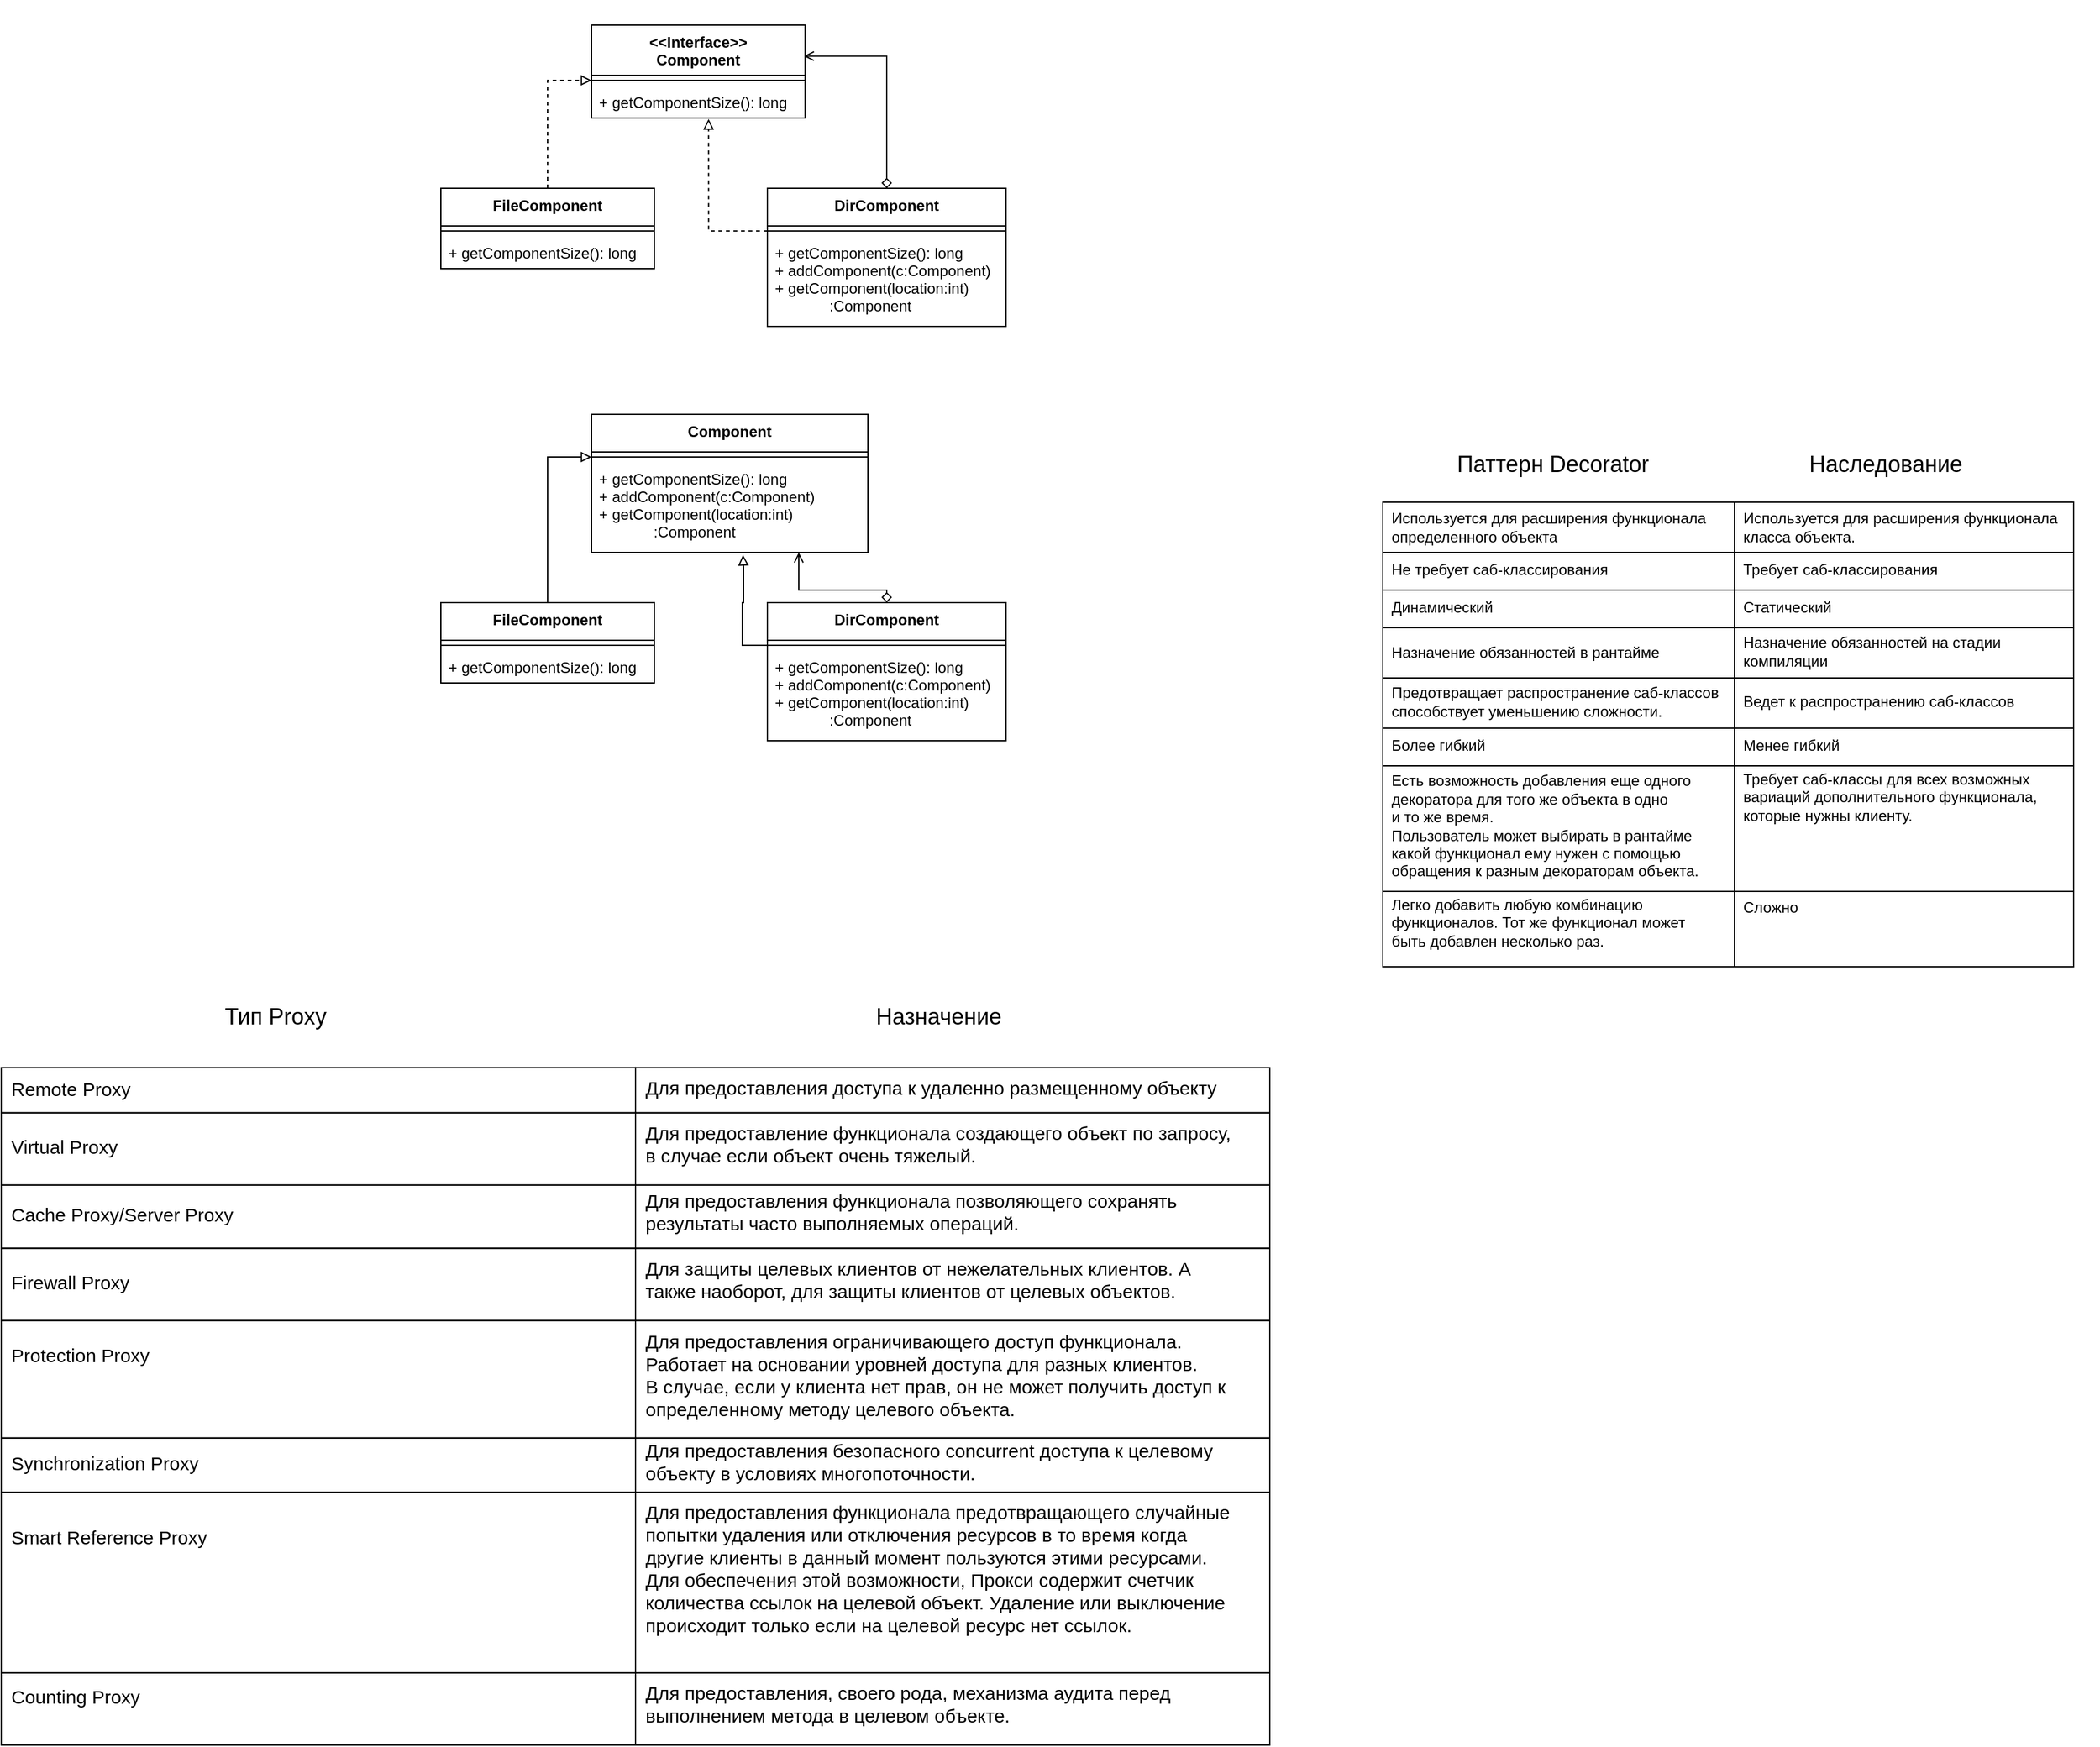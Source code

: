 <mxfile version="13.11.0" type="github">
  <diagram id="6sXWkbplTSW0TdqBarLm" name="Page-1">
    <mxGraphModel dx="2294" dy="814" grid="1" gridSize="10" guides="1" tooltips="1" connect="1" arrows="1" fold="1" page="1" pageScale="1" pageWidth="827" pageHeight="1169" math="0" shadow="0">
      <root>
        <mxCell id="0" />
        <mxCell id="1" parent="0" />
        <mxCell id="5iN4Q8ihnHbR1NjWREBR-65" value="" style="rounded=0;whiteSpace=wrap;html=1;strokeColor=none;" parent="1" vertex="1">
          <mxGeometry x="890" y="415" width="600" height="455" as="geometry" />
        </mxCell>
        <mxCell id="5iN4Q8ihnHbR1NjWREBR-55" value="" style="rounded=0;whiteSpace=wrap;html=1;fillColor=none;" parent="1" vertex="1">
          <mxGeometry x="1200" y="470" width="270" height="40" as="geometry" />
        </mxCell>
        <mxCell id="5iN4Q8ihnHbR1NjWREBR-43" value="" style="rounded=0;whiteSpace=wrap;html=1;fillColor=none;" parent="1" vertex="1">
          <mxGeometry x="920" y="570" width="280" height="40" as="geometry" />
        </mxCell>
        <mxCell id="5iN4Q8ihnHbR1NjWREBR-37" value="" style="rounded=0;whiteSpace=wrap;html=1;fillColor=none;" parent="1" vertex="1">
          <mxGeometry x="920" y="540" width="280" height="30" as="geometry" />
        </mxCell>
        <mxCell id="5iN4Q8ihnHbR1NjWREBR-36" value="" style="rounded=0;whiteSpace=wrap;html=1;fillColor=none;" parent="1" vertex="1">
          <mxGeometry x="920" y="510" width="280" height="30" as="geometry" />
        </mxCell>
        <mxCell id="5iN4Q8ihnHbR1NjWREBR-16" value="" style="rounded=0;whiteSpace=wrap;html=1;strokeColor=none;" parent="1" vertex="1">
          <mxGeometry x="140" y="70" width="500" height="282" as="geometry" />
        </mxCell>
        <mxCell id="5iN4Q8ihnHbR1NjWREBR-15" style="edgeStyle=orthogonalEdgeStyle;rounded=0;orthogonalLoop=1;jettySize=auto;html=1;dashed=1;startArrow=none;startFill=0;endArrow=block;endFill=0;" parent="1" source="5iN4Q8ihnHbR1NjWREBR-10" target="5iN4Q8ihnHbR1NjWREBR-5" edge="1">
          <mxGeometry relative="1" as="geometry" />
        </mxCell>
        <mxCell id="5iN4Q8ihnHbR1NjWREBR-13" style="edgeStyle=orthogonalEdgeStyle;rounded=0;orthogonalLoop=1;jettySize=auto;html=1;entryX=0.994;entryY=0.334;entryDx=0;entryDy=0;entryPerimeter=0;startArrow=diamond;startFill=0;endArrow=open;endFill=0;" parent="1" source="5iN4Q8ihnHbR1NjWREBR-7" target="5iN4Q8ihnHbR1NjWREBR-3" edge="1">
          <mxGeometry relative="1" as="geometry" />
        </mxCell>
        <mxCell id="5iN4Q8ihnHbR1NjWREBR-14" style="edgeStyle=orthogonalEdgeStyle;rounded=0;orthogonalLoop=1;jettySize=auto;html=1;entryX=0.548;entryY=1.027;entryDx=0;entryDy=0;entryPerimeter=0;startArrow=none;startFill=0;endArrow=block;endFill=0;dashed=1;" parent="1" source="5iN4Q8ihnHbR1NjWREBR-8" target="5iN4Q8ihnHbR1NjWREBR-6" edge="1">
          <mxGeometry relative="1" as="geometry" />
        </mxCell>
        <mxCell id="5iN4Q8ihnHbR1NjWREBR-3" value="&lt;&lt;Interface&gt;&gt;&#xa;Component&#xa;" style="swimlane;fontStyle=1;align=center;verticalAlign=top;childLayout=stackLayout;horizontal=1;startSize=40;horizontalStack=0;resizeParent=1;resizeParentMax=0;resizeLast=0;collapsible=1;marginBottom=0;" parent="1" vertex="1">
          <mxGeometry x="290" y="90" width="170" height="74" as="geometry" />
        </mxCell>
        <mxCell id="5iN4Q8ihnHbR1NjWREBR-5" value="" style="line;strokeWidth=1;fillColor=none;align=left;verticalAlign=middle;spacingTop=-1;spacingLeft=3;spacingRight=3;rotatable=0;labelPosition=right;points=[];portConstraint=eastwest;" parent="5iN4Q8ihnHbR1NjWREBR-3" vertex="1">
          <mxGeometry y="40" width="170" height="8" as="geometry" />
        </mxCell>
        <mxCell id="5iN4Q8ihnHbR1NjWREBR-6" value="+ getComponentSize(): long" style="text;strokeColor=none;fillColor=none;align=left;verticalAlign=top;spacingLeft=4;spacingRight=4;overflow=hidden;rotatable=0;points=[[0,0.5],[1,0.5]];portConstraint=eastwest;" parent="5iN4Q8ihnHbR1NjWREBR-3" vertex="1">
          <mxGeometry y="48" width="170" height="26" as="geometry" />
        </mxCell>
        <mxCell id="5iN4Q8ihnHbR1NjWREBR-10" value="FileComponent" style="swimlane;fontStyle=1;align=center;verticalAlign=top;childLayout=stackLayout;horizontal=1;startSize=30;horizontalStack=0;resizeParent=1;resizeParentMax=0;resizeLast=0;collapsible=1;marginBottom=0;" parent="1" vertex="1">
          <mxGeometry x="170" y="220" width="170" height="64" as="geometry" />
        </mxCell>
        <mxCell id="5iN4Q8ihnHbR1NjWREBR-11" value="" style="line;strokeWidth=1;fillColor=none;align=left;verticalAlign=middle;spacingTop=-1;spacingLeft=3;spacingRight=3;rotatable=0;labelPosition=right;points=[];portConstraint=eastwest;" parent="5iN4Q8ihnHbR1NjWREBR-10" vertex="1">
          <mxGeometry y="30" width="170" height="8" as="geometry" />
        </mxCell>
        <mxCell id="5iN4Q8ihnHbR1NjWREBR-12" value="+ getComponentSize(): long" style="text;strokeColor=none;fillColor=none;align=left;verticalAlign=top;spacingLeft=4;spacingRight=4;overflow=hidden;rotatable=0;points=[[0,0.5],[1,0.5]];portConstraint=eastwest;" parent="5iN4Q8ihnHbR1NjWREBR-10" vertex="1">
          <mxGeometry y="38" width="170" height="26" as="geometry" />
        </mxCell>
        <mxCell id="5iN4Q8ihnHbR1NjWREBR-7" value="DirComponent" style="swimlane;fontStyle=1;align=center;verticalAlign=top;childLayout=stackLayout;horizontal=1;startSize=30;horizontalStack=0;resizeParent=1;resizeParentMax=0;resizeLast=0;collapsible=1;marginBottom=0;" parent="1" vertex="1">
          <mxGeometry x="430" y="220" width="190" height="110" as="geometry" />
        </mxCell>
        <mxCell id="5iN4Q8ihnHbR1NjWREBR-8" value="" style="line;strokeWidth=1;fillColor=none;align=left;verticalAlign=middle;spacingTop=-1;spacingLeft=3;spacingRight=3;rotatable=0;labelPosition=right;points=[];portConstraint=eastwest;" parent="5iN4Q8ihnHbR1NjWREBR-7" vertex="1">
          <mxGeometry y="30" width="190" height="8" as="geometry" />
        </mxCell>
        <mxCell id="5iN4Q8ihnHbR1NjWREBR-9" value="+ getComponentSize(): long&#xa;+ addComponent(c:Component)&#xa;+ getComponent(location:int)&#xa;             :Component&#xa;&#xa;&#xa;" style="text;strokeColor=none;fillColor=none;align=left;verticalAlign=top;spacingLeft=4;spacingRight=4;overflow=hidden;rotatable=0;points=[[0,0.5],[1,0.5]];portConstraint=eastwest;" parent="5iN4Q8ihnHbR1NjWREBR-7" vertex="1">
          <mxGeometry y="38" width="190" height="72" as="geometry" />
        </mxCell>
        <mxCell id="5iN4Q8ihnHbR1NjWREBR-17" value="" style="rounded=0;whiteSpace=wrap;html=1;strokeColor=none;" parent="1" vertex="1">
          <mxGeometry x="140" y="380" width="500" height="282" as="geometry" />
        </mxCell>
        <mxCell id="5iN4Q8ihnHbR1NjWREBR-21" style="edgeStyle=orthogonalEdgeStyle;rounded=0;orthogonalLoop=1;jettySize=auto;html=1;startArrow=none;startFill=0;endArrow=block;endFill=0;" parent="1" source="5iN4Q8ihnHbR1NjWREBR-22" target="5iN4Q8ihnHbR1NjWREBR-19" edge="1">
          <mxGeometry relative="1" as="geometry" />
        </mxCell>
        <mxCell id="5iN4Q8ihnHbR1NjWREBR-25" style="edgeStyle=orthogonalEdgeStyle;rounded=0;orthogonalLoop=1;jettySize=auto;html=1;entryX=0.75;entryY=1;entryDx=0;entryDy=0;startArrow=diamond;startFill=0;endArrow=open;endFill=0;" parent="1" source="5iN4Q8ihnHbR1NjWREBR-26" target="5iN4Q8ihnHbR1NjWREBR-18" edge="1">
          <mxGeometry relative="1" as="geometry">
            <Array as="points">
              <mxPoint x="525" y="540" />
              <mxPoint x="455" y="540" />
            </Array>
          </mxGeometry>
        </mxCell>
        <mxCell id="5iN4Q8ihnHbR1NjWREBR-29" style="edgeStyle=orthogonalEdgeStyle;rounded=0;orthogonalLoop=1;jettySize=auto;html=1;entryX=0.548;entryY=1.027;entryDx=0;entryDy=0;entryPerimeter=0;startArrow=none;startFill=0;endArrow=block;endFill=0;" parent="1" source="5iN4Q8ihnHbR1NjWREBR-27" target="5iN4Q8ihnHbR1NjWREBR-20" edge="1">
          <mxGeometry relative="1" as="geometry">
            <Array as="points">
              <mxPoint x="410" y="584" />
              <mxPoint x="410" y="550" />
              <mxPoint x="411" y="550" />
              <mxPoint x="411" y="522" />
            </Array>
          </mxGeometry>
        </mxCell>
        <mxCell id="5iN4Q8ihnHbR1NjWREBR-18" value="Component&#xa;" style="swimlane;fontStyle=1;align=center;verticalAlign=top;childLayout=stackLayout;horizontal=1;startSize=30;horizontalStack=0;resizeParent=1;resizeParentMax=0;resizeLast=0;collapsible=1;marginBottom=0;" parent="1" vertex="1">
          <mxGeometry x="290" y="400" width="220" height="110" as="geometry" />
        </mxCell>
        <mxCell id="5iN4Q8ihnHbR1NjWREBR-19" value="" style="line;strokeWidth=1;fillColor=none;align=left;verticalAlign=middle;spacingTop=-1;spacingLeft=3;spacingRight=3;rotatable=0;labelPosition=right;points=[];portConstraint=eastwest;" parent="5iN4Q8ihnHbR1NjWREBR-18" vertex="1">
          <mxGeometry y="30" width="220" height="8" as="geometry" />
        </mxCell>
        <mxCell id="5iN4Q8ihnHbR1NjWREBR-20" value="+ getComponentSize(): long&#xa;+ addComponent(c:Component)&#xa;+ getComponent(location:int)&#xa;             :Component&#xa;&#xa;&#xa;&#xa;&#xa;" style="text;strokeColor=none;fillColor=none;align=left;verticalAlign=top;spacingLeft=4;spacingRight=4;overflow=hidden;rotatable=0;points=[[0,0.5],[1,0.5]];portConstraint=eastwest;" parent="5iN4Q8ihnHbR1NjWREBR-18" vertex="1">
          <mxGeometry y="38" width="220" height="72" as="geometry" />
        </mxCell>
        <mxCell id="5iN4Q8ihnHbR1NjWREBR-22" value="FileComponent" style="swimlane;fontStyle=1;align=center;verticalAlign=top;childLayout=stackLayout;horizontal=1;startSize=30;horizontalStack=0;resizeParent=1;resizeParentMax=0;resizeLast=0;collapsible=1;marginBottom=0;" parent="1" vertex="1">
          <mxGeometry x="170" y="550" width="170" height="64" as="geometry" />
        </mxCell>
        <mxCell id="5iN4Q8ihnHbR1NjWREBR-23" value="" style="line;strokeWidth=1;fillColor=none;align=left;verticalAlign=middle;spacingTop=-1;spacingLeft=3;spacingRight=3;rotatable=0;labelPosition=right;points=[];portConstraint=eastwest;" parent="5iN4Q8ihnHbR1NjWREBR-22" vertex="1">
          <mxGeometry y="30" width="170" height="8" as="geometry" />
        </mxCell>
        <mxCell id="5iN4Q8ihnHbR1NjWREBR-24" value="+ getComponentSize(): long" style="text;strokeColor=none;fillColor=none;align=left;verticalAlign=top;spacingLeft=4;spacingRight=4;overflow=hidden;rotatable=0;points=[[0,0.5],[1,0.5]];portConstraint=eastwest;" parent="5iN4Q8ihnHbR1NjWREBR-22" vertex="1">
          <mxGeometry y="38" width="170" height="26" as="geometry" />
        </mxCell>
        <mxCell id="5iN4Q8ihnHbR1NjWREBR-26" value="DirComponent" style="swimlane;fontStyle=1;align=center;verticalAlign=top;childLayout=stackLayout;horizontal=1;startSize=30;horizontalStack=0;resizeParent=1;resizeParentMax=0;resizeLast=0;collapsible=1;marginBottom=0;" parent="1" vertex="1">
          <mxGeometry x="430" y="550" width="190" height="110" as="geometry" />
        </mxCell>
        <mxCell id="5iN4Q8ihnHbR1NjWREBR-27" value="" style="line;strokeWidth=1;fillColor=none;align=left;verticalAlign=middle;spacingTop=-1;spacingLeft=3;spacingRight=3;rotatable=0;labelPosition=right;points=[];portConstraint=eastwest;" parent="5iN4Q8ihnHbR1NjWREBR-26" vertex="1">
          <mxGeometry y="30" width="190" height="8" as="geometry" />
        </mxCell>
        <mxCell id="5iN4Q8ihnHbR1NjWREBR-28" value="+ getComponentSize(): long&#xa;+ addComponent(c:Component)&#xa;+ getComponent(location:int)&#xa;             :Component&#xa;&#xa;&#xa;" style="text;strokeColor=none;fillColor=none;align=left;verticalAlign=top;spacingLeft=4;spacingRight=4;overflow=hidden;rotatable=0;points=[[0,0.5],[1,0.5]];portConstraint=eastwest;" parent="5iN4Q8ihnHbR1NjWREBR-26" vertex="1">
          <mxGeometry y="38" width="190" height="72" as="geometry" />
        </mxCell>
        <mxCell id="5iN4Q8ihnHbR1NjWREBR-31" value="&lt;font style=&quot;font-size: 18px&quot;&gt;Паттерн Decorator&lt;/font&gt;" style="text;html=1;align=center;verticalAlign=middle;resizable=0;points=[];autosize=1;" parent="1" vertex="1">
          <mxGeometry x="970" y="430" width="170" height="20" as="geometry" />
        </mxCell>
        <mxCell id="5iN4Q8ihnHbR1NjWREBR-32" value="&lt;div align=&quot;left&quot;&gt;Используется для расширения функционала &lt;br&gt;&lt;/div&gt;&lt;div align=&quot;left&quot;&gt;определенного объекта&lt;br&gt;&lt;/div&gt;" style="text;html=1;align=left;verticalAlign=middle;resizable=0;points=[];autosize=1;" parent="1" vertex="1">
          <mxGeometry x="925" y="475" width="260" height="30" as="geometry" />
        </mxCell>
        <mxCell id="5iN4Q8ihnHbR1NjWREBR-33" value="Не требует саб-классирования" style="text;html=1;align=left;verticalAlign=middle;resizable=0;points=[];autosize=1;" parent="1" vertex="1">
          <mxGeometry x="925" y="514" width="190" height="20" as="geometry" />
        </mxCell>
        <mxCell id="5iN4Q8ihnHbR1NjWREBR-34" value="Динамический" style="text;html=1;align=left;verticalAlign=middle;resizable=0;points=[];autosize=1;" parent="1" vertex="1">
          <mxGeometry x="925" y="544" width="90" height="20" as="geometry" />
        </mxCell>
        <mxCell id="5iN4Q8ihnHbR1NjWREBR-35" value="" style="rounded=0;whiteSpace=wrap;html=1;fillColor=none;" parent="1" vertex="1">
          <mxGeometry x="920" y="470" width="280" height="40" as="geometry" />
        </mxCell>
        <mxCell id="5iN4Q8ihnHbR1NjWREBR-38" value="" style="rounded=0;whiteSpace=wrap;html=1;fillColor=none;" parent="1" vertex="1">
          <mxGeometry x="920" y="650" width="280" height="30" as="geometry" />
        </mxCell>
        <mxCell id="5iN4Q8ihnHbR1NjWREBR-39" value="" style="rounded=0;whiteSpace=wrap;html=1;fillColor=none;" parent="1" vertex="1">
          <mxGeometry x="920" y="610" width="280" height="40" as="geometry" />
        </mxCell>
        <mxCell id="5iN4Q8ihnHbR1NjWREBR-40" value="Назначение обязанностей в рантайме" style="text;html=1;align=left;verticalAlign=middle;resizable=0;points=[];autosize=1;" parent="1" vertex="1">
          <mxGeometry x="925" y="580" width="220" height="20" as="geometry" />
        </mxCell>
        <mxCell id="5iN4Q8ihnHbR1NjWREBR-41" value="&lt;div&gt;Предотвращает распространение саб-классов&lt;/div&gt;&lt;div&gt;способствует уменьшению сложности. &lt;br&gt;&lt;/div&gt;" style="text;html=1;align=left;verticalAlign=middle;resizable=0;points=[];autosize=1;" parent="1" vertex="1">
          <mxGeometry x="925" y="614" width="270" height="30" as="geometry" />
        </mxCell>
        <mxCell id="5iN4Q8ihnHbR1NjWREBR-42" value="Более гибкий" style="text;html=1;align=left;verticalAlign=middle;resizable=0;points=[];autosize=1;" parent="1" vertex="1">
          <mxGeometry x="925" y="654" width="90" height="20" as="geometry" />
        </mxCell>
        <mxCell id="5iN4Q8ihnHbR1NjWREBR-44" value="" style="rounded=0;whiteSpace=wrap;html=1;fillColor=none;" parent="1" vertex="1">
          <mxGeometry x="920" y="680" width="280" height="100" as="geometry" />
        </mxCell>
        <mxCell id="5iN4Q8ihnHbR1NjWREBR-45" value="&lt;div&gt;Есть возможность добавления еще одного &lt;br&gt;&lt;/div&gt;&lt;div&gt;декоратора для того же объекта в одно&lt;/div&gt;&lt;div&gt;и то же время. &lt;br&gt;&lt;/div&gt;&lt;div&gt;Пользователь может выбирать в рантайме&lt;/div&gt;&lt;div&gt;какой функционал ему нужен с помощью&lt;/div&gt;&lt;div&gt;обращения к разным декораторам объекта. &lt;br&gt;&lt;/div&gt;" style="text;html=1;align=left;verticalAlign=middle;resizable=0;points=[];autosize=1;" parent="1" vertex="1">
          <mxGeometry x="925" y="683" width="260" height="90" as="geometry" />
        </mxCell>
        <mxCell id="5iN4Q8ihnHbR1NjWREBR-46" value="" style="rounded=0;whiteSpace=wrap;html=1;fillColor=none;" parent="1" vertex="1">
          <mxGeometry x="920" y="780" width="280" height="60" as="geometry" />
        </mxCell>
        <mxCell id="5iN4Q8ihnHbR1NjWREBR-47" value="&lt;div&gt;Легко добавить любую комбинацию &lt;br&gt;&lt;/div&gt;&lt;div&gt;функционалов. Тот же функционал может&lt;/div&gt;&lt;div&gt;быть добавлен несколько раз. &lt;br&gt;&lt;/div&gt;" style="text;html=1;align=left;verticalAlign=middle;resizable=0;points=[];autosize=1;" parent="1" vertex="1">
          <mxGeometry x="925" y="780" width="240" height="50" as="geometry" />
        </mxCell>
        <mxCell id="5iN4Q8ihnHbR1NjWREBR-48" value="" style="rounded=0;whiteSpace=wrap;html=1;fillColor=none;" parent="1" vertex="1">
          <mxGeometry x="1200" y="570" width="270" height="40" as="geometry" />
        </mxCell>
        <mxCell id="5iN4Q8ihnHbR1NjWREBR-49" value="" style="rounded=0;whiteSpace=wrap;html=1;fillColor=none;" parent="1" vertex="1">
          <mxGeometry x="1200" y="540" width="270" height="30" as="geometry" />
        </mxCell>
        <mxCell id="5iN4Q8ihnHbR1NjWREBR-50" value="" style="rounded=0;whiteSpace=wrap;html=1;fillColor=none;" parent="1" vertex="1">
          <mxGeometry x="1200" y="510" width="270" height="30" as="geometry" />
        </mxCell>
        <mxCell id="5iN4Q8ihnHbR1NjWREBR-51" value="&lt;font style=&quot;font-size: 18px&quot;&gt;Наследование&lt;/font&gt;" style="text;html=1;align=center;verticalAlign=middle;resizable=0;points=[];autosize=1;" parent="1" vertex="1">
          <mxGeometry x="1250" y="430" width="140" height="20" as="geometry" />
        </mxCell>
        <mxCell id="5iN4Q8ihnHbR1NjWREBR-52" value="&lt;div&gt;Используется для расширения функционала &lt;br&gt;&lt;/div&gt;&lt;div&gt;класса объекта. &lt;br&gt;&lt;/div&gt;" style="text;html=1;align=left;verticalAlign=middle;resizable=0;points=[];autosize=1;" parent="1" vertex="1">
          <mxGeometry x="1205" y="475" width="260" height="30" as="geometry" />
        </mxCell>
        <mxCell id="5iN4Q8ihnHbR1NjWREBR-53" value="Требует саб-классирования" style="text;html=1;align=left;verticalAlign=middle;resizable=0;points=[];autosize=1;" parent="1" vertex="1">
          <mxGeometry x="1205" y="514" width="170" height="20" as="geometry" />
        </mxCell>
        <mxCell id="5iN4Q8ihnHbR1NjWREBR-54" value="Статический" style="text;html=1;align=left;verticalAlign=middle;resizable=0;points=[];autosize=1;" parent="1" vertex="1">
          <mxGeometry x="1205" y="544" width="90" height="20" as="geometry" />
        </mxCell>
        <mxCell id="5iN4Q8ihnHbR1NjWREBR-56" value="" style="rounded=0;whiteSpace=wrap;html=1;fillColor=none;" parent="1" vertex="1">
          <mxGeometry x="1200" y="650" width="270" height="30" as="geometry" />
        </mxCell>
        <mxCell id="5iN4Q8ihnHbR1NjWREBR-57" value="" style="rounded=0;whiteSpace=wrap;html=1;fillColor=none;" parent="1" vertex="1">
          <mxGeometry x="1200" y="610" width="270" height="40" as="geometry" />
        </mxCell>
        <mxCell id="5iN4Q8ihnHbR1NjWREBR-58" value="&lt;div&gt;Назначение обязанностей на стадии &lt;br&gt;&lt;/div&gt;&lt;div&gt;компиляции&lt;/div&gt;" style="text;html=1;align=left;verticalAlign=middle;resizable=0;points=[];autosize=1;" parent="1" vertex="1">
          <mxGeometry x="1205" y="574" width="220" height="30" as="geometry" />
        </mxCell>
        <mxCell id="5iN4Q8ihnHbR1NjWREBR-59" value="Ведет к распространению саб-классов" style="text;html=1;align=left;verticalAlign=middle;resizable=0;points=[];autosize=1;" parent="1" vertex="1">
          <mxGeometry x="1205" y="619" width="230" height="20" as="geometry" />
        </mxCell>
        <mxCell id="5iN4Q8ihnHbR1NjWREBR-60" value="Менее гибкий" style="text;html=1;align=left;verticalAlign=middle;resizable=0;points=[];autosize=1;" parent="1" vertex="1">
          <mxGeometry x="1205" y="654" width="90" height="20" as="geometry" />
        </mxCell>
        <mxCell id="5iN4Q8ihnHbR1NjWREBR-61" value="" style="rounded=0;whiteSpace=wrap;html=1;fillColor=none;" parent="1" vertex="1">
          <mxGeometry x="1200" y="680" width="270" height="100" as="geometry" />
        </mxCell>
        <mxCell id="5iN4Q8ihnHbR1NjWREBR-62" value="&lt;div&gt;Требует саб-классы для всех возможных &lt;br&gt;&lt;/div&gt;&lt;div&gt;вариаций дополнительного функционала, &lt;br&gt;&lt;/div&gt;&lt;div&gt;которые нужны клиенту.&amp;nbsp; &lt;br&gt;&lt;/div&gt;" style="text;html=1;align=left;verticalAlign=middle;resizable=0;points=[];autosize=1;" parent="1" vertex="1">
          <mxGeometry x="1205" y="680" width="240" height="50" as="geometry" />
        </mxCell>
        <mxCell id="5iN4Q8ihnHbR1NjWREBR-63" value="" style="rounded=0;whiteSpace=wrap;html=1;fillColor=none;" parent="1" vertex="1">
          <mxGeometry x="1200" y="780" width="270" height="60" as="geometry" />
        </mxCell>
        <mxCell id="5iN4Q8ihnHbR1NjWREBR-64" value="Сложно" style="text;html=1;align=left;verticalAlign=middle;resizable=0;points=[];autosize=1;" parent="1" vertex="1">
          <mxGeometry x="1205" y="783" width="60" height="20" as="geometry" />
        </mxCell>
        <mxCell id="aFYoz8bnzRgBIIWQJFUe-56" value="" style="group" vertex="1" connectable="0" parent="1">
          <mxGeometry x="-180" y="956.341" width="1010.0" height="57.561" as="geometry" />
        </mxCell>
        <mxCell id="aFYoz8bnzRgBIIWQJFUe-22" value="" style="rounded=0;whiteSpace=wrap;html=1;fillColor=none;" vertex="1" parent="aFYoz8bnzRgBIIWQJFUe-56">
          <mxGeometry x="505.0" width="505.0" height="57.561" as="geometry" />
        </mxCell>
        <mxCell id="aFYoz8bnzRgBIIWQJFUe-48" value="" style="rounded=0;whiteSpace=wrap;html=1;fillColor=none;" vertex="1" parent="aFYoz8bnzRgBIIWQJFUe-56">
          <mxGeometry width="505.0" height="57.561" as="geometry" />
        </mxCell>
        <mxCell id="aFYoz8bnzRgBIIWQJFUe-55" value="" style="group" vertex="1" connectable="0" parent="1">
          <mxGeometry x="-180" y="1013.902" width="1010.0" height="50.366" as="geometry" />
        </mxCell>
        <mxCell id="aFYoz8bnzRgBIIWQJFUe-21" value="" style="rounded=0;whiteSpace=wrap;html=1;fillColor=none;" vertex="1" parent="aFYoz8bnzRgBIIWQJFUe-55">
          <mxGeometry x="505.0" width="505.0" height="50.366" as="geometry" />
        </mxCell>
        <mxCell id="aFYoz8bnzRgBIIWQJFUe-47" value="" style="rounded=0;whiteSpace=wrap;html=1;fillColor=none;" vertex="1" parent="aFYoz8bnzRgBIIWQJFUe-55">
          <mxGeometry width="505.0" height="50.366" as="geometry" />
        </mxCell>
        <mxCell id="aFYoz8bnzRgBIIWQJFUe-34" value="" style="rounded=0;whiteSpace=wrap;html=1;fillColor=none;" vertex="1" parent="1">
          <mxGeometry x="325.0" y="1402.439" width="505.0" height="57.561" as="geometry" />
        </mxCell>
        <mxCell id="aFYoz8bnzRgBIIWQJFUe-28" value="" style="rounded=0;whiteSpace=wrap;html=1;fillColor=none;" vertex="1" parent="1">
          <mxGeometry x="325.0" y="1121.829" width="505.0" height="93.537" as="geometry" />
        </mxCell>
        <mxCell id="aFYoz8bnzRgBIIWQJFUe-27" value="" style="rounded=0;whiteSpace=wrap;html=1;fillColor=none;" vertex="1" parent="1">
          <mxGeometry x="325.0" y="1215.366" width="505.0" height="43.171" as="geometry" />
        </mxCell>
        <mxCell id="aFYoz8bnzRgBIIWQJFUe-32" value="" style="rounded=0;whiteSpace=wrap;html=1;fillColor=none;" vertex="1" parent="1">
          <mxGeometry x="325.0" y="1258.537" width="505.0" height="143.902" as="geometry" />
        </mxCell>
        <mxCell id="aFYoz8bnzRgBIIWQJFUe-49" value="" style="rounded=0;whiteSpace=wrap;html=1;fillColor=none;" vertex="1" parent="1">
          <mxGeometry x="-180" y="1215.366" width="505.0" height="43.171" as="geometry" />
        </mxCell>
        <mxCell id="aFYoz8bnzRgBIIWQJFUe-51" value="" style="rounded=0;whiteSpace=wrap;html=1;fillColor=none;" vertex="1" parent="1">
          <mxGeometry x="-180" y="1258.537" width="505.0" height="143.902" as="geometry" />
        </mxCell>
        <mxCell id="aFYoz8bnzRgBIIWQJFUe-20" value="" style="rounded=0;whiteSpace=wrap;html=1;fillColor=none;" vertex="1" parent="1">
          <mxGeometry x="325.0" y="1064.268" width="505.0" height="57.561" as="geometry" />
        </mxCell>
        <mxCell id="aFYoz8bnzRgBIIWQJFUe-46" value="" style="rounded=0;whiteSpace=wrap;html=1;fillColor=none;" vertex="1" parent="1">
          <mxGeometry x="-180" y="1064.268" width="505.0" height="57.561" as="geometry" />
        </mxCell>
        <mxCell id="aFYoz8bnzRgBIIWQJFUe-2" value="" style="rounded=0;whiteSpace=wrap;html=1;fillColor=none;" vertex="1" parent="1">
          <mxGeometry x="325.0" y="920.366" width="505.0" height="35.976" as="geometry" />
        </mxCell>
        <mxCell id="aFYoz8bnzRgBIIWQJFUe-45" value="" style="rounded=0;whiteSpace=wrap;html=1;fillColor=none;" vertex="1" parent="1">
          <mxGeometry x="-180" y="920.366" width="505.0" height="35.976" as="geometry" />
        </mxCell>
        <mxCell id="aFYoz8bnzRgBIIWQJFUe-6" value="&lt;font style=&quot;font-size: 18px&quot;&gt;Тип Proxy&lt;/font&gt;" style="text;html=1;align=center;verticalAlign=middle;resizable=0;points=[];autosize=1;" vertex="1" parent="1">
          <mxGeometry x="-11.667" y="870" width="100" height="20" as="geometry" />
        </mxCell>
        <mxCell id="aFYoz8bnzRgBIIWQJFUe-23" value="&lt;font style=&quot;font-size: 18px&quot;&gt;Назначение&lt;/font&gt;" style="text;html=1;align=center;verticalAlign=middle;resizable=0;points=[];autosize=1;" vertex="1" parent="1">
          <mxGeometry x="506.282" y="870" width="120" height="20" as="geometry" />
        </mxCell>
        <mxCell id="aFYoz8bnzRgBIIWQJFUe-24" value="Для предоставления доступа к удаленно размещенному объекту" style="text;html=1;align=left;verticalAlign=middle;resizable=0;points=[];autosize=1;fontSize=15;" vertex="1" parent="1">
          <mxGeometry x="331.474" y="926.244" width="470" height="20" as="geometry" />
        </mxCell>
        <mxCell id="aFYoz8bnzRgBIIWQJFUe-25" value="&lt;div style=&quot;font-size: 15px;&quot;&gt;Для предоставление функционала создающего объект по запросу, &lt;br style=&quot;font-size: 15px;&quot;&gt;&lt;/div&gt;&lt;div style=&quot;font-size: 15px;&quot;&gt;в случае если объект очень тяжелый. &lt;br style=&quot;font-size: 15px;&quot;&gt;&lt;/div&gt;" style="text;html=1;align=left;verticalAlign=middle;resizable=0;points=[];autosize=1;fontSize=15;" vertex="1" parent="1">
          <mxGeometry x="331.474" y="961.098" width="480" height="40" as="geometry" />
        </mxCell>
        <mxCell id="aFYoz8bnzRgBIIWQJFUe-26" value="&lt;div style=&quot;font-size: 15px;&quot;&gt;Для предоставления функционала позволяющего сохранять &lt;br style=&quot;font-size: 15px;&quot;&gt;&lt;/div&gt;&lt;div style=&quot;font-size: 15px;&quot;&gt;результаты часто выполняемых операций. &lt;br style=&quot;font-size: 15px;&quot;&gt;&lt;/div&gt;" style="text;html=1;align=left;verticalAlign=middle;resizable=0;points=[];autosize=1;fontSize=15;" vertex="1" parent="1">
          <mxGeometry x="331.474" y="1015.341" width="440" height="40" as="geometry" />
        </mxCell>
        <mxCell id="aFYoz8bnzRgBIIWQJFUe-29" value="&lt;div style=&quot;font-size: 15px;&quot;&gt;Для защиты целевых клиентов от нежелательных клиентов. А &lt;br style=&quot;font-size: 15px;&quot;&gt;&lt;/div&gt;&lt;div style=&quot;font-size: 15px;&quot;&gt;также наоборот, для защиты клиентов от целевых объектов.&lt;br style=&quot;font-size: 15px;&quot;&gt; &lt;/div&gt;" style="text;html=1;align=left;verticalAlign=middle;resizable=0;points=[];autosize=1;fontSize=15;" vertex="1" parent="1">
          <mxGeometry x="331.474" y="1069.024" width="450" height="40" as="geometry" />
        </mxCell>
        <mxCell id="aFYoz8bnzRgBIIWQJFUe-30" value="&lt;div style=&quot;font-size: 15px;&quot;&gt;Для предоставления ограничивающего доступ функционала. &lt;br style=&quot;font-size: 15px;&quot;&gt;&lt;/div&gt;&lt;div style=&quot;font-size: 15px;&quot;&gt;Работает на основании уровней доступа для разных клиентов. &lt;br style=&quot;font-size: 15px;&quot;&gt;&lt;/div&gt;&lt;div style=&quot;font-size: 15px;&quot;&gt;В случае, если у клиента нет прав, он не может получить доступ к &lt;br style=&quot;font-size: 15px;&quot;&gt;&lt;/div&gt;&lt;div style=&quot;font-size: 15px;&quot;&gt;определенному методу целевого объекта. &lt;br style=&quot;font-size: 15px;&quot;&gt;&lt;/div&gt;" style="text;html=1;align=left;verticalAlign=middle;resizable=0;points=[];autosize=1;fontSize=15;" vertex="1" parent="1">
          <mxGeometry x="331.474" y="1124.707" width="480" height="80" as="geometry" />
        </mxCell>
        <mxCell id="aFYoz8bnzRgBIIWQJFUe-31" value="&lt;div style=&quot;font-size: 15px;&quot;&gt;Для предоставления безопасного concurrent доступа к целевому &lt;br style=&quot;font-size: 15px;&quot;&gt;&lt;/div&gt;&lt;div style=&quot;font-size: 15px;&quot;&gt;объекту в условиях многопоточности. &lt;br style=&quot;font-size: 15px;&quot;&gt;&lt;/div&gt;" style="text;html=1;align=left;verticalAlign=middle;resizable=0;points=[];autosize=1;fontSize=15;" vertex="1" parent="1">
          <mxGeometry x="331.474" y="1213.927" width="470" height="40" as="geometry" />
        </mxCell>
        <mxCell id="aFYoz8bnzRgBIIWQJFUe-33" value="&lt;div style=&quot;font-size: 15px;&quot;&gt;Для предоставления функционала предотвращающего случайные &lt;br style=&quot;font-size: 15px;&quot;&gt;&lt;/div&gt;&lt;div style=&quot;font-size: 15px;&quot;&gt;попытки удаления или отключения ресурсов в то время когда&lt;/div&gt;&lt;div style=&quot;font-size: 15px;&quot;&gt;другие клиенты в данный момент пользуются этими ресурсами. &lt;br style=&quot;font-size: 15px;&quot;&gt;&lt;/div&gt;&lt;div style=&quot;font-size: 15px;&quot;&gt;Для обеспечения этой возможности, Прокси содержит счетчик &lt;br style=&quot;font-size: 15px;&quot;&gt;&lt;/div&gt;&lt;div style=&quot;font-size: 15px;&quot;&gt;количества ссылок на целевой объект. Удаление или выключение &lt;br style=&quot;font-size: 15px;&quot;&gt;&lt;/div&gt;&lt;div style=&quot;font-size: 15px;&quot;&gt;происходит только если на целевой ресурс нет ссылок. &lt;br style=&quot;font-size: 15px;&quot;&gt;&lt;/div&gt;" style="text;html=1;align=left;verticalAlign=middle;resizable=0;points=[];autosize=1;fontSize=15;" vertex="1" parent="1">
          <mxGeometry x="331.474" y="1264.415" width="480" height="110" as="geometry" />
        </mxCell>
        <mxCell id="aFYoz8bnzRgBIIWQJFUe-35" value="&lt;div style=&quot;font-size: 15px;&quot;&gt;Для предоставления, своего рода, механизма аудита перед &lt;br style=&quot;font-size: 15px;&quot;&gt;&lt;/div&gt;&lt;div style=&quot;font-size: 15px;&quot;&gt;выполнением метода в целевом объекте. &lt;br style=&quot;font-size: 15px;&quot;&gt;&lt;/div&gt;" style="text;html=1;align=left;verticalAlign=middle;resizable=0;points=[];autosize=1;fontSize=15;" vertex="1" parent="1">
          <mxGeometry x="331.474" y="1406.756" width="430" height="40" as="geometry" />
        </mxCell>
        <mxCell id="aFYoz8bnzRgBIIWQJFUe-37" value="Remote Proxy" style="text;html=1;align=left;verticalAlign=middle;resizable=0;points=[];autosize=1;fontSize=15;" vertex="1" parent="1">
          <mxGeometry x="-173.526" y="927.244" width="110" height="20" as="geometry" />
        </mxCell>
        <mxCell id="aFYoz8bnzRgBIIWQJFUe-38" value="Virtual Proxy" style="text;html=1;align=left;verticalAlign=middle;resizable=0;points=[];autosize=1;fontSize=15;" vertex="1" parent="1">
          <mxGeometry x="-173.526" y="973.293" width="100" height="20" as="geometry" />
        </mxCell>
        <mxCell id="aFYoz8bnzRgBIIWQJFUe-39" value="Cache Proxy/Server Proxy" style="text;html=1;align=left;verticalAlign=middle;resizable=0;points=[];autosize=1;fontSize=15;" vertex="1" parent="1">
          <mxGeometry x="-173.526" y="1026.537" width="190" height="20" as="geometry" />
        </mxCell>
        <mxCell id="aFYoz8bnzRgBIIWQJFUe-40" value="Firewall Proxy" style="text;html=1;align=left;verticalAlign=middle;resizable=0;points=[];autosize=1;fontSize=15;" vertex="1" parent="1">
          <mxGeometry x="-173.526" y="1081.22" width="110" height="20" as="geometry" />
        </mxCell>
        <mxCell id="aFYoz8bnzRgBIIWQJFUe-41" value="Protection Proxy" style="text;html=1;align=left;verticalAlign=middle;resizable=0;points=[];autosize=1;fontSize=15;" vertex="1" parent="1">
          <mxGeometry x="-173.526" y="1138.78" width="130" height="20" as="geometry" />
        </mxCell>
        <mxCell id="aFYoz8bnzRgBIIWQJFUe-42" value="Synchronization Proxy" style="text;html=1;align=left;verticalAlign=middle;resizable=0;points=[];autosize=1;fontSize=15;" vertex="1" parent="1">
          <mxGeometry x="-173.526" y="1225.122" width="160" height="20" as="geometry" />
        </mxCell>
        <mxCell id="aFYoz8bnzRgBIIWQJFUe-43" value="Smart Reference Proxy" style="text;html=1;align=left;verticalAlign=middle;resizable=0;points=[];autosize=1;fontSize=15;" vertex="1" parent="1">
          <mxGeometry x="-173.526" y="1284.122" width="170" height="20" as="geometry" />
        </mxCell>
        <mxCell id="aFYoz8bnzRgBIIWQJFUe-44" value="Counting Proxy" style="text;html=1;align=left;verticalAlign=middle;resizable=0;points=[];autosize=1;fontSize=15;" vertex="1" parent="1">
          <mxGeometry x="-173.526" y="1410.756" width="120" height="20" as="geometry" />
        </mxCell>
        <mxCell id="aFYoz8bnzRgBIIWQJFUe-50" value="" style="rounded=0;whiteSpace=wrap;html=1;fillColor=none;" vertex="1" parent="1">
          <mxGeometry x="-180" y="1121.829" width="505.0" height="93.537" as="geometry" />
        </mxCell>
        <mxCell id="aFYoz8bnzRgBIIWQJFUe-52" value="" style="rounded=0;whiteSpace=wrap;html=1;fillColor=none;" vertex="1" parent="1">
          <mxGeometry x="-180" y="1402.439" width="505.0" height="57.561" as="geometry" />
        </mxCell>
      </root>
    </mxGraphModel>
  </diagram>
</mxfile>
